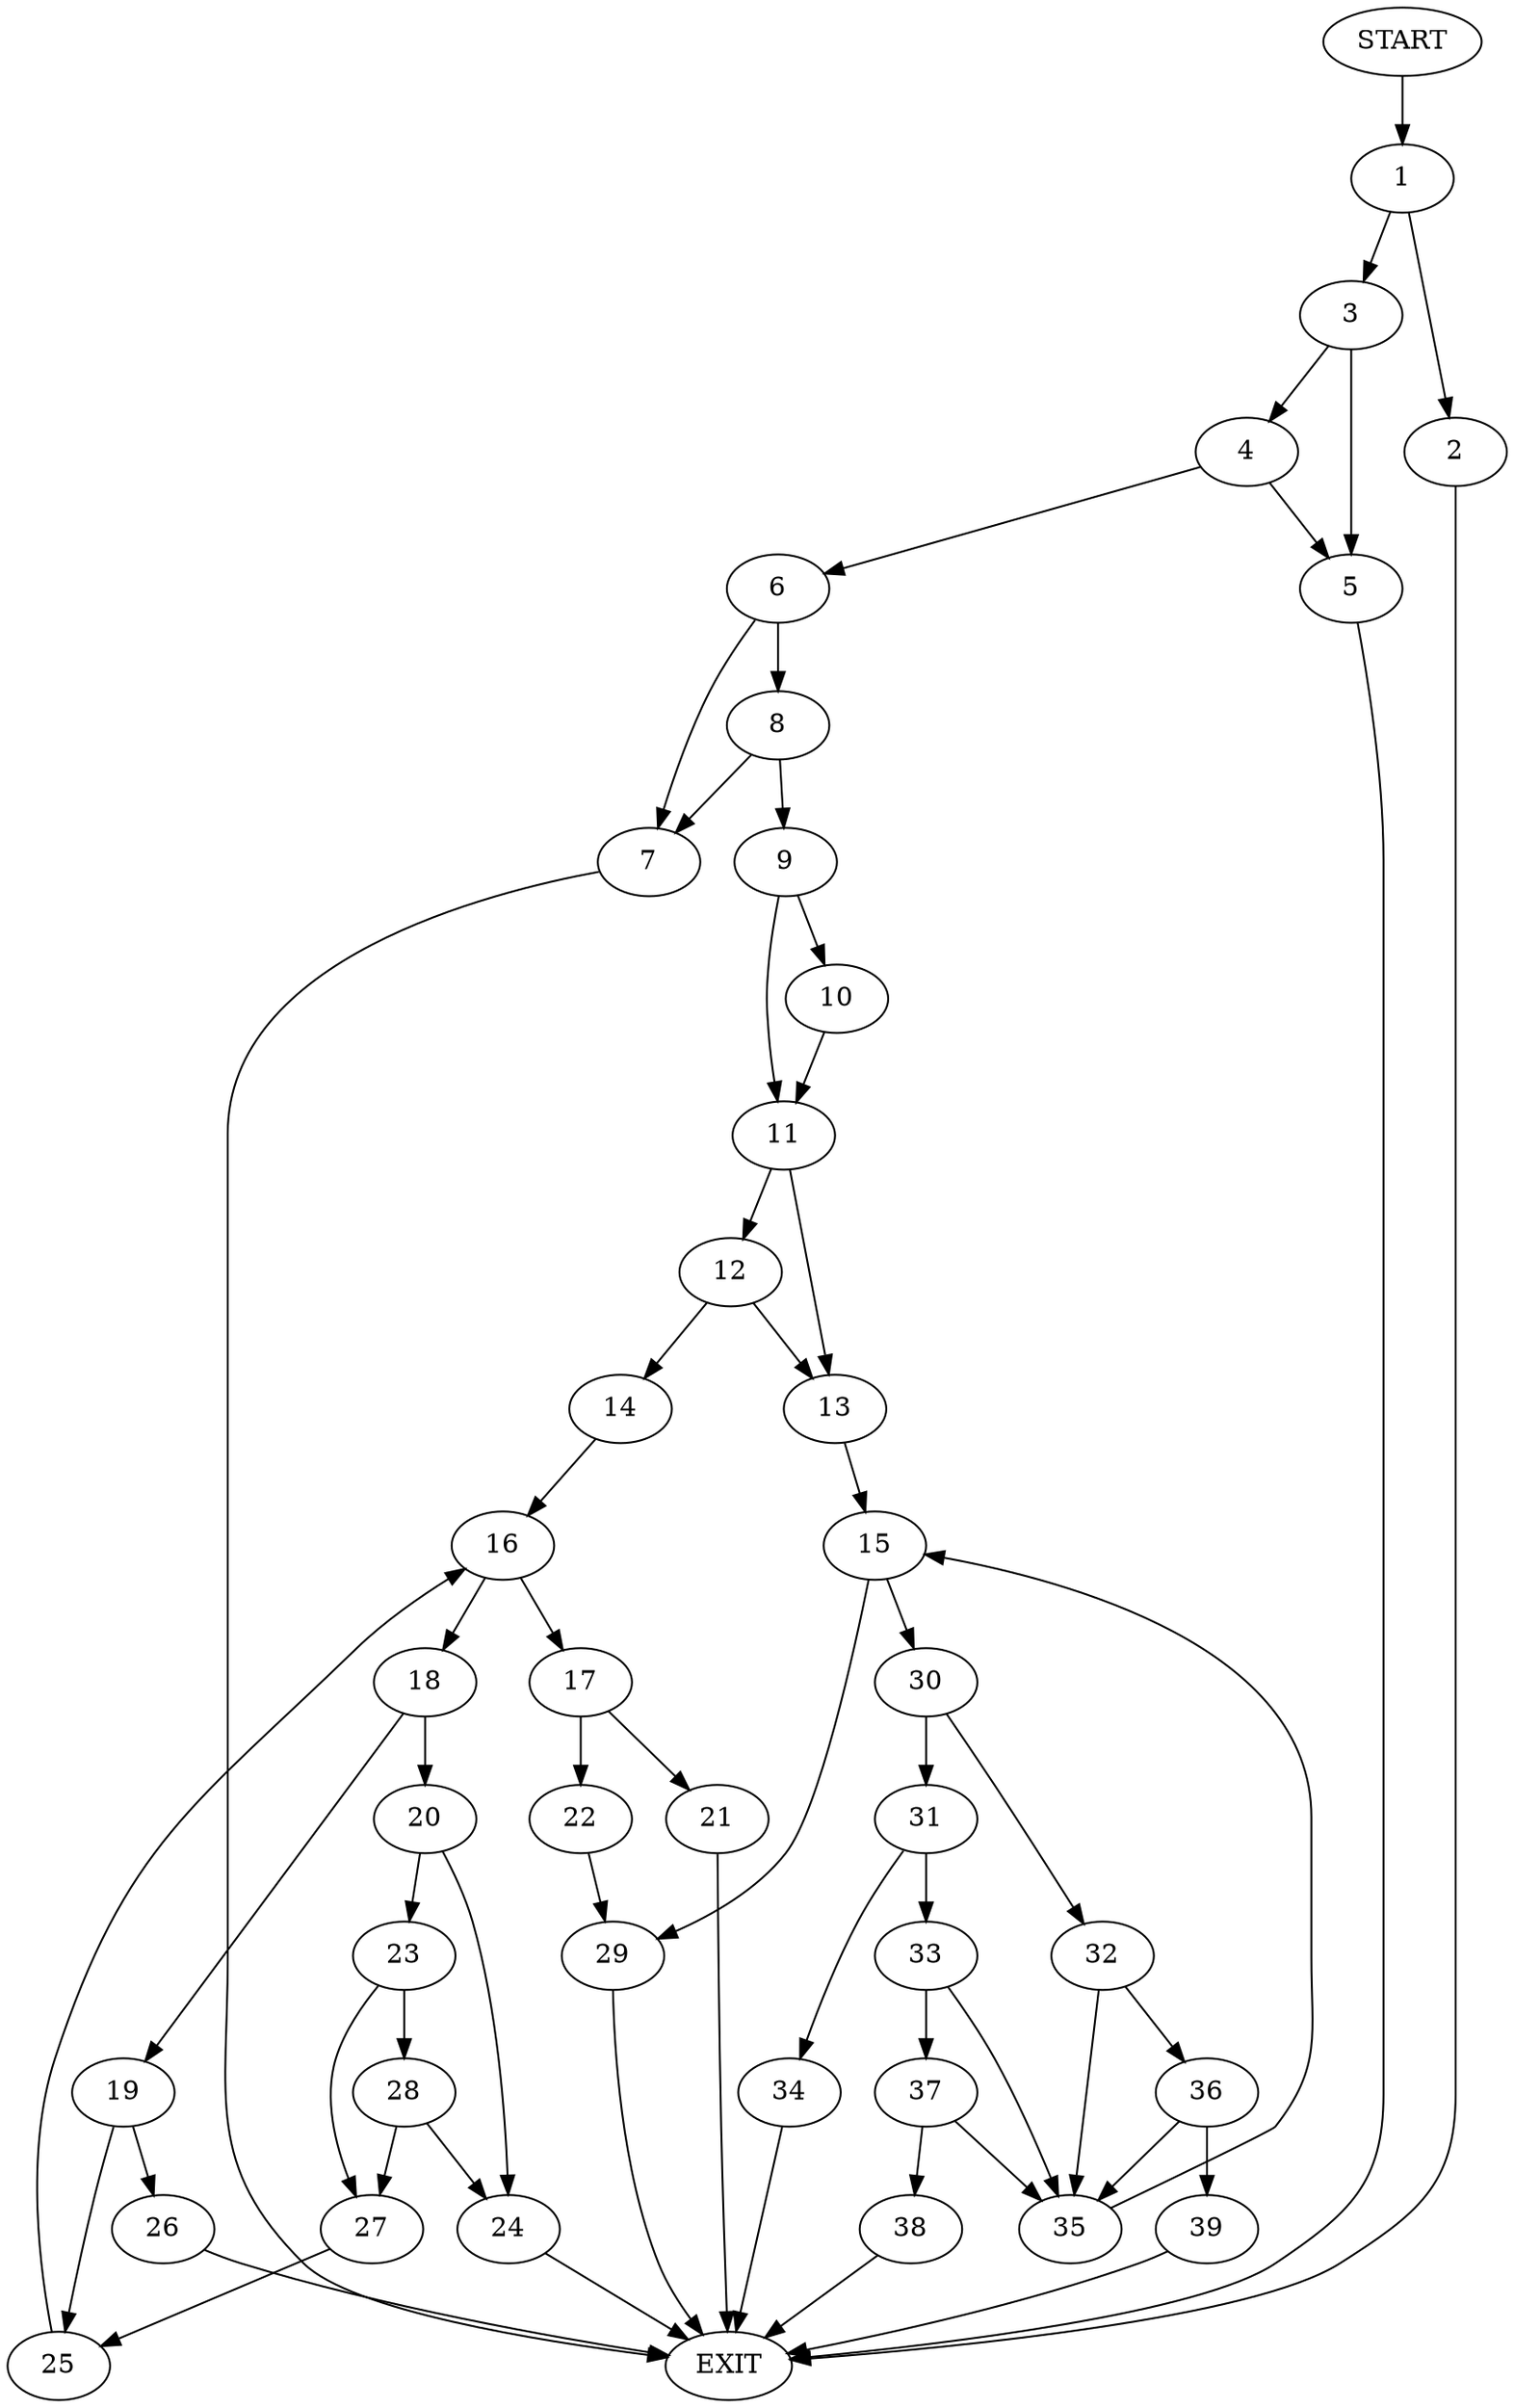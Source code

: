 digraph {
0 [label="START"]
40 [label="EXIT"]
0 -> 1
1 -> 2
1 -> 3
3 -> 4
3 -> 5
2 -> 40
4 -> 6
4 -> 5
5 -> 40
6 -> 7
6 -> 8
8 -> 9
8 -> 7
7 -> 40
9 -> 10
9 -> 11
11 -> 12
11 -> 13
10 -> 11
12 -> 14
12 -> 13
13 -> 15
14 -> 16
16 -> 17
16 -> 18
18 -> 19
18 -> 20
17 -> 21
17 -> 22
20 -> 23
20 -> 24
19 -> 25
19 -> 26
24 -> 40
23 -> 27
23 -> 28
28 -> 27
28 -> 24
27 -> 25
25 -> 16
26 -> 40
22 -> 29
21 -> 40
29 -> 40
15 -> 30
15 -> 29
30 -> 31
30 -> 32
31 -> 33
31 -> 34
32 -> 35
32 -> 36
34 -> 40
33 -> 35
33 -> 37
35 -> 15
37 -> 35
37 -> 38
38 -> 40
36 -> 35
36 -> 39
39 -> 40
}
